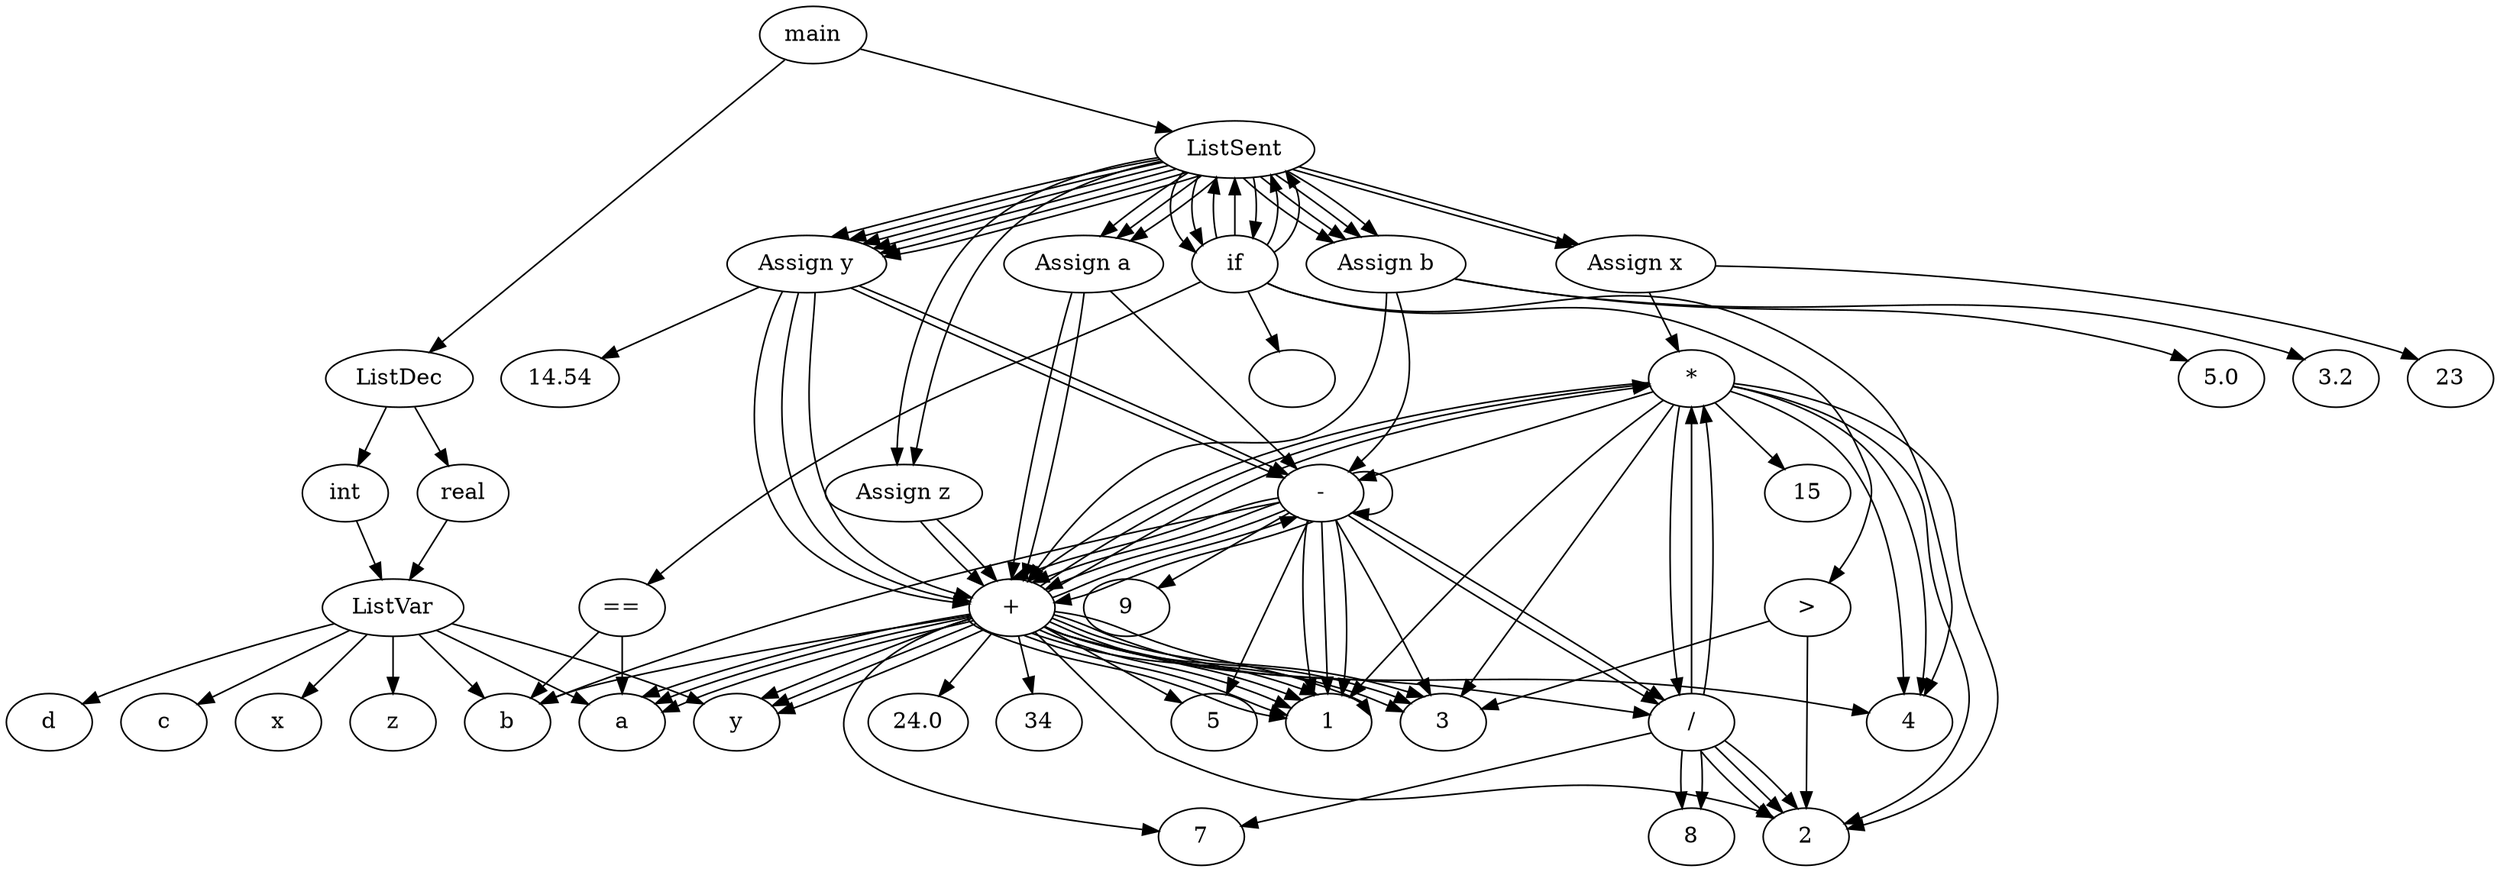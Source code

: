 digraph tree {
    "main";
    "ListDec";
    "int";
    "ListVar";
    "x";
    "y";
    "z";
    "d";
    "real";
    "ListVar";
    "a";
    "b";
    "c";
    "ListSent";
    "Assign x";
    "23";
    "Assign y";
    "-";
    "+";
    "2";
    "3";
    "1";
    "Assign z";
    "+";
    "y";
    "7";
    "Assign x";
    "*";
    "-";
    "5";
    "3";
    "/";
    "8";
    "2";
    "Assign y";
    "-";
    "-";
    "+";
    "5";
    "3";
    "/";
    "*";
    "2";
    "4";
    "7";
    "9";
    "Assign z";
    "+";
    "/";
    "8";
    "2";
    "*";
    "15";
    "4";
    "Assign y";
    "14.54";
    "Assign a";
    "-";
    "+";
    "-";
    "+";
    "24.0";
    "4";
    "/";
    "*";
    "1";
    "3";
    "2";
    "34";
    "1";
    "if";
    ">";
    "2";
    "3";
    "ListSent";
    "Assign y";
    "+";
    "a";
    "3";
    "ListSent";
    "if";
    "4";
    "ListSent";
    "Assign b";
    "3.2";
    "ListSent";
    "Assign b";
    "5.0";
    "Assign y";
    "+";
    "y";
    "1";
    "Assign a";
    "+";
    "a";
    "1";
    "Assign b";
    "-";
    "b";
    "1";
    "Assign y";
    "+";
    "*";
    "+";
    "y";
    "1";
    "2";
    "1";
    "if";
    "==";
    "a";
    "b";
    "";
    "Assign a";
    "+";
    "a";
    "1";
    "Assign b";
    "+";
    "b";
    "1";
    "main" -> "ListDec";
    "main" -> "ListSent";
    "ListDec" -> "int";
    "ListDec" -> "real";
    "int" -> "ListVar";
    "ListVar" -> "x";
    "ListVar" -> "y";
    "ListVar" -> "z";
    "ListVar" -> "d";
    "real" -> "ListVar";
    "ListVar" -> "a";
    "ListVar" -> "b";
    "ListVar" -> "c";
    "ListSent" -> "Assign x";
    "ListSent" -> "Assign y";
    "ListSent" -> "Assign z";
    "ListSent" -> "Assign x";
    "ListSent" -> "Assign y";
    "ListSent" -> "Assign z";
    "ListSent" -> "Assign y";
    "ListSent" -> "Assign a";
    "ListSent" -> "if";
    "ListSent" -> "Assign a";
    "ListSent" -> "Assign b";
    "ListSent" -> "Assign y";
    "ListSent" -> "if";
    "ListSent" -> "Assign a";
    "ListSent" -> "Assign b";
    "Assign x" -> "23";
    "Assign y" -> "-";
    "-" -> "+";
    "-" -> "1";
    "+" -> "2";
    "+" -> "3";
    "Assign z" -> "+";
    "+" -> "y";
    "+" -> "7";
    "Assign x" -> "*";
    "*" -> "-";
    "*" -> "/";
    "-" -> "5";
    "-" -> "3";
    "/" -> "8";
    "/" -> "2";
    "Assign y" -> "-";
    "-" -> "-";
    "-" -> "9";
    "-" -> "+";
    "-" -> "/";
    "+" -> "5";
    "+" -> "3";
    "/" -> "*";
    "/" -> "7";
    "*" -> "2";
    "*" -> "4";
    "Assign z" -> "+";
    "+" -> "/";
    "+" -> "*";
    "/" -> "8";
    "/" -> "2";
    "*" -> "15";
    "*" -> "4";
    "Assign y" -> "14.54";
    "Assign a" -> "-";
    "-" -> "+";
    "-" -> "1";
    "+" -> "-";
    "+" -> "34";
    "-" -> "+";
    "-" -> "/";
    "+" -> "24.0";
    "+" -> "4";
    "/" -> "*";
    "/" -> "2";
    "*" -> "1";
    "*" -> "3";
    "if" -> ">";
    "if" -> "ListSent";
    "if" -> "ListSent";
    ">" -> "2";
    ">" -> "3";
    "ListSent" -> "Assign y";
    "Assign y" -> "+";
    "+" -> "a";
    "+" -> "3";
    "ListSent" -> "if";
    "ListSent" -> "Assign y";
    "if" -> "4";
    "if" -> "ListSent";
    "if" -> "ListSent";
    "ListSent" -> "Assign b";
    "Assign b" -> "3.2";
    "ListSent" -> "Assign b";
    "Assign b" -> "5.0";
    "Assign y" -> "+";
    "+" -> "y";
    "+" -> "1";
    "Assign a" -> "+";
    "+" -> "a";
    "+" -> "1";
    "Assign b" -> "-";
    "-" -> "b";
    "-" -> "1";
    "Assign y" -> "+";
    "+" -> "*";
    "+" -> "1";
    "*" -> "+";
    "*" -> "2";
    "+" -> "y";
    "+" -> "1";
    "if" -> "==";
    "if" -> "";
    "==" -> "a";
    "==" -> "b";
    "Assign a" -> "+";
    "+" -> "a";
    "+" -> "1";
    "Assign b" -> "+";
    "+" -> "b";
    "+" -> "1";
}
